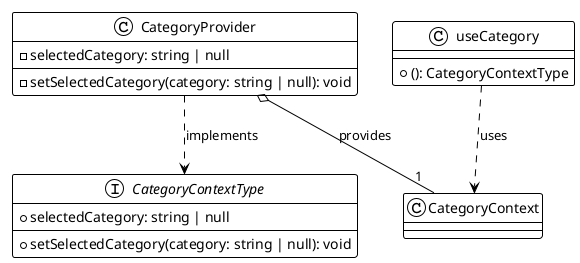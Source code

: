 @startuml
!theme plain

interface CategoryContextType {
  + selectedCategory: string | null
  + setSelectedCategory(category: string | null): void
}

class CategoryContext

class useCategory {
  + (): CategoryContextType
}

class CategoryProvider {
  - selectedCategory: string | null
  - setSelectedCategory(category: string | null): void
}

CategoryProvider o-- "1" CategoryContext : provides
useCategory ..> CategoryContext : uses
CategoryProvider ..> CategoryContextType : implements

@enduml